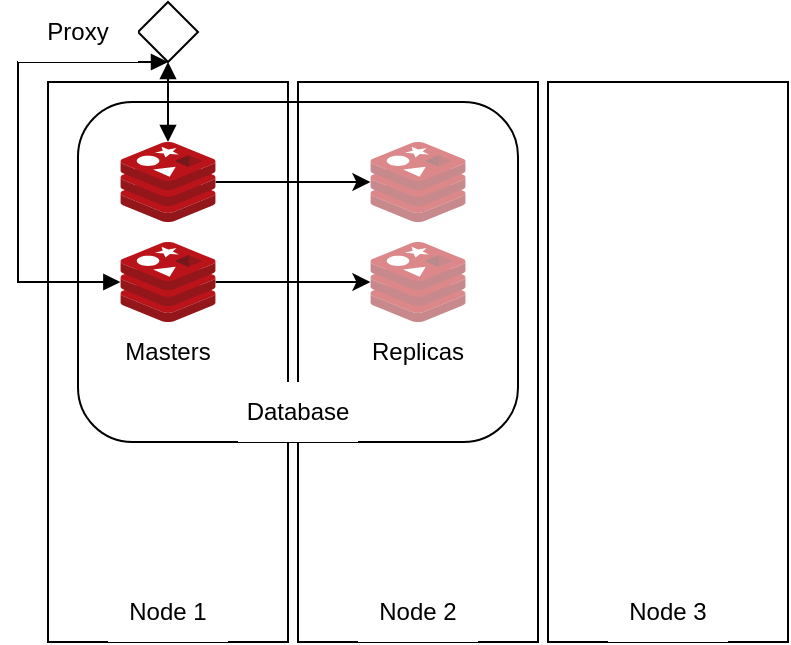 <mxfile version="22.1.16" type="github">
  <diagram name="Page-1" id="qYo5SiXT2DkqgAw3W_oN">
    <mxGraphModel dx="1434" dy="761" grid="1" gridSize="10" guides="1" tooltips="1" connect="1" arrows="1" fold="1" page="1" pageScale="1" pageWidth="827" pageHeight="1169" math="0" shadow="0">
      <root>
        <mxCell id="0" />
        <mxCell id="1" parent="0" />
        <mxCell id="xv6rmd493dnjHBj3E3oB-15" value="" style="rounded=0;whiteSpace=wrap;html=1;" vertex="1" parent="1">
          <mxGeometry x="285" y="380" width="120" height="280" as="geometry" />
        </mxCell>
        <mxCell id="xv6rmd493dnjHBj3E3oB-16" value="" style="rounded=0;whiteSpace=wrap;html=1;" vertex="1" parent="1">
          <mxGeometry x="410" y="380" width="120" height="280" as="geometry" />
        </mxCell>
        <mxCell id="xv6rmd493dnjHBj3E3oB-17" value="" style="rounded=0;whiteSpace=wrap;html=1;" vertex="1" parent="1">
          <mxGeometry x="535" y="380" width="120" height="280" as="geometry" />
        </mxCell>
        <mxCell id="xv6rmd493dnjHBj3E3oB-24" value="" style="rounded=1;whiteSpace=wrap;html=1;arcSize=16;fillColor=none;" vertex="1" parent="1">
          <mxGeometry x="300" y="390" width="220" height="170" as="geometry" />
        </mxCell>
        <mxCell id="xv6rmd493dnjHBj3E3oB-26" value="" style="edgeStyle=orthogonalEdgeStyle;rounded=0;orthogonalLoop=1;jettySize=auto;html=1;startArrow=block;startFill=1;endArrow=block;endFill=1;" edge="1" parent="1" source="xv6rmd493dnjHBj3E3oB-6" target="xv6rmd493dnjHBj3E3oB-30">
          <mxGeometry relative="1" as="geometry">
            <mxPoint x="345" y="410" as="targetPoint" />
            <Array as="points">
              <mxPoint x="270" y="370" />
              <mxPoint x="270" y="480" />
            </Array>
          </mxGeometry>
        </mxCell>
        <mxCell id="xv6rmd493dnjHBj3E3oB-32" style="edgeStyle=orthogonalEdgeStyle;rounded=0;orthogonalLoop=1;jettySize=auto;html=1;endArrow=block;endFill=1;startArrow=block;startFill=1;" edge="1" parent="1" source="xv6rmd493dnjHBj3E3oB-6" target="xv6rmd493dnjHBj3E3oB-18">
          <mxGeometry relative="1" as="geometry" />
        </mxCell>
        <mxCell id="xv6rmd493dnjHBj3E3oB-6" value="" style="rhombus;whiteSpace=wrap;html=1;" vertex="1" parent="1">
          <mxGeometry x="330" y="340" width="30" height="30" as="geometry" />
        </mxCell>
        <mxCell id="xv6rmd493dnjHBj3E3oB-27" value="" style="edgeStyle=orthogonalEdgeStyle;rounded=0;orthogonalLoop=1;jettySize=auto;html=1;" edge="1" parent="1" source="xv6rmd493dnjHBj3E3oB-18" target="xv6rmd493dnjHBj3E3oB-19">
          <mxGeometry relative="1" as="geometry" />
        </mxCell>
        <mxCell id="xv6rmd493dnjHBj3E3oB-18" value="" style="image;aspect=fixed;html=1;points=[];align=center;fontSize=12;image=img/lib/mscae/Cache_Redis_Product.svg;" vertex="1" parent="1">
          <mxGeometry x="321.19" y="410" width="47.62" height="40" as="geometry" />
        </mxCell>
        <mxCell id="xv6rmd493dnjHBj3E3oB-19" value="" style="image;aspect=fixed;html=1;points=[];align=center;fontSize=12;image=img/lib/mscae/Cache_Redis_Product.svg;fillOpacity=100;imageBackground=default;opacity=50;" vertex="1" parent="1">
          <mxGeometry x="446.19" y="410" width="47.62" height="40" as="geometry" />
        </mxCell>
        <mxCell id="xv6rmd493dnjHBj3E3oB-25" value="Database" style="text;html=1;strokeColor=none;fillColor=default;align=center;verticalAlign=middle;whiteSpace=wrap;rounded=0;" vertex="1" parent="1">
          <mxGeometry x="380" y="530" width="60" height="30" as="geometry" />
        </mxCell>
        <mxCell id="xv6rmd493dnjHBj3E3oB-29" value="" style="image;aspect=fixed;html=1;points=[];align=center;fontSize=12;image=img/lib/mscae/Cache_Redis_Product.svg;fillOpacity=100;imageBackground=default;opacity=50;" vertex="1" parent="1">
          <mxGeometry x="446.19" y="460" width="47.62" height="40" as="geometry" />
        </mxCell>
        <mxCell id="xv6rmd493dnjHBj3E3oB-30" value="" style="image;aspect=fixed;html=1;points=[];align=center;fontSize=12;image=img/lib/mscae/Cache_Redis_Product.svg;" vertex="1" parent="1">
          <mxGeometry x="321.19" y="460" width="47.62" height="40" as="geometry" />
        </mxCell>
        <mxCell id="xv6rmd493dnjHBj3E3oB-31" value="" style="edgeStyle=orthogonalEdgeStyle;rounded=0;orthogonalLoop=1;jettySize=auto;html=1;" edge="1" source="xv6rmd493dnjHBj3E3oB-30" target="xv6rmd493dnjHBj3E3oB-29" parent="1">
          <mxGeometry relative="1" as="geometry" />
        </mxCell>
        <mxCell id="xv6rmd493dnjHBj3E3oB-33" value="Proxy" style="text;html=1;strokeColor=none;fillColor=default;align=center;verticalAlign=middle;whiteSpace=wrap;rounded=0;" vertex="1" parent="1">
          <mxGeometry x="270" y="340" width="60" height="30" as="geometry" />
        </mxCell>
        <mxCell id="xv6rmd493dnjHBj3E3oB-34" value="Replicas" style="text;html=1;strokeColor=none;fillColor=default;align=center;verticalAlign=middle;whiteSpace=wrap;rounded=0;" vertex="1" parent="1">
          <mxGeometry x="440" y="500" width="60" height="30" as="geometry" />
        </mxCell>
        <mxCell id="xv6rmd493dnjHBj3E3oB-35" value="Masters" style="text;html=1;strokeColor=none;fillColor=default;align=center;verticalAlign=middle;whiteSpace=wrap;rounded=0;" vertex="1" parent="1">
          <mxGeometry x="315" y="500" width="60" height="30" as="geometry" />
        </mxCell>
        <mxCell id="xv6rmd493dnjHBj3E3oB-36" value="Node 1" style="text;html=1;strokeColor=none;fillColor=default;align=center;verticalAlign=middle;whiteSpace=wrap;rounded=0;" vertex="1" parent="1">
          <mxGeometry x="315" y="630" width="60" height="30" as="geometry" />
        </mxCell>
        <mxCell id="xv6rmd493dnjHBj3E3oB-37" value="Node 2" style="text;html=1;strokeColor=none;fillColor=default;align=center;verticalAlign=middle;whiteSpace=wrap;rounded=0;" vertex="1" parent="1">
          <mxGeometry x="440" y="630" width="60" height="30" as="geometry" />
        </mxCell>
        <mxCell id="xv6rmd493dnjHBj3E3oB-38" value="Node 3" style="text;html=1;strokeColor=none;fillColor=default;align=center;verticalAlign=middle;whiteSpace=wrap;rounded=0;" vertex="1" parent="1">
          <mxGeometry x="565" y="630" width="60" height="30" as="geometry" />
        </mxCell>
      </root>
    </mxGraphModel>
  </diagram>
</mxfile>
